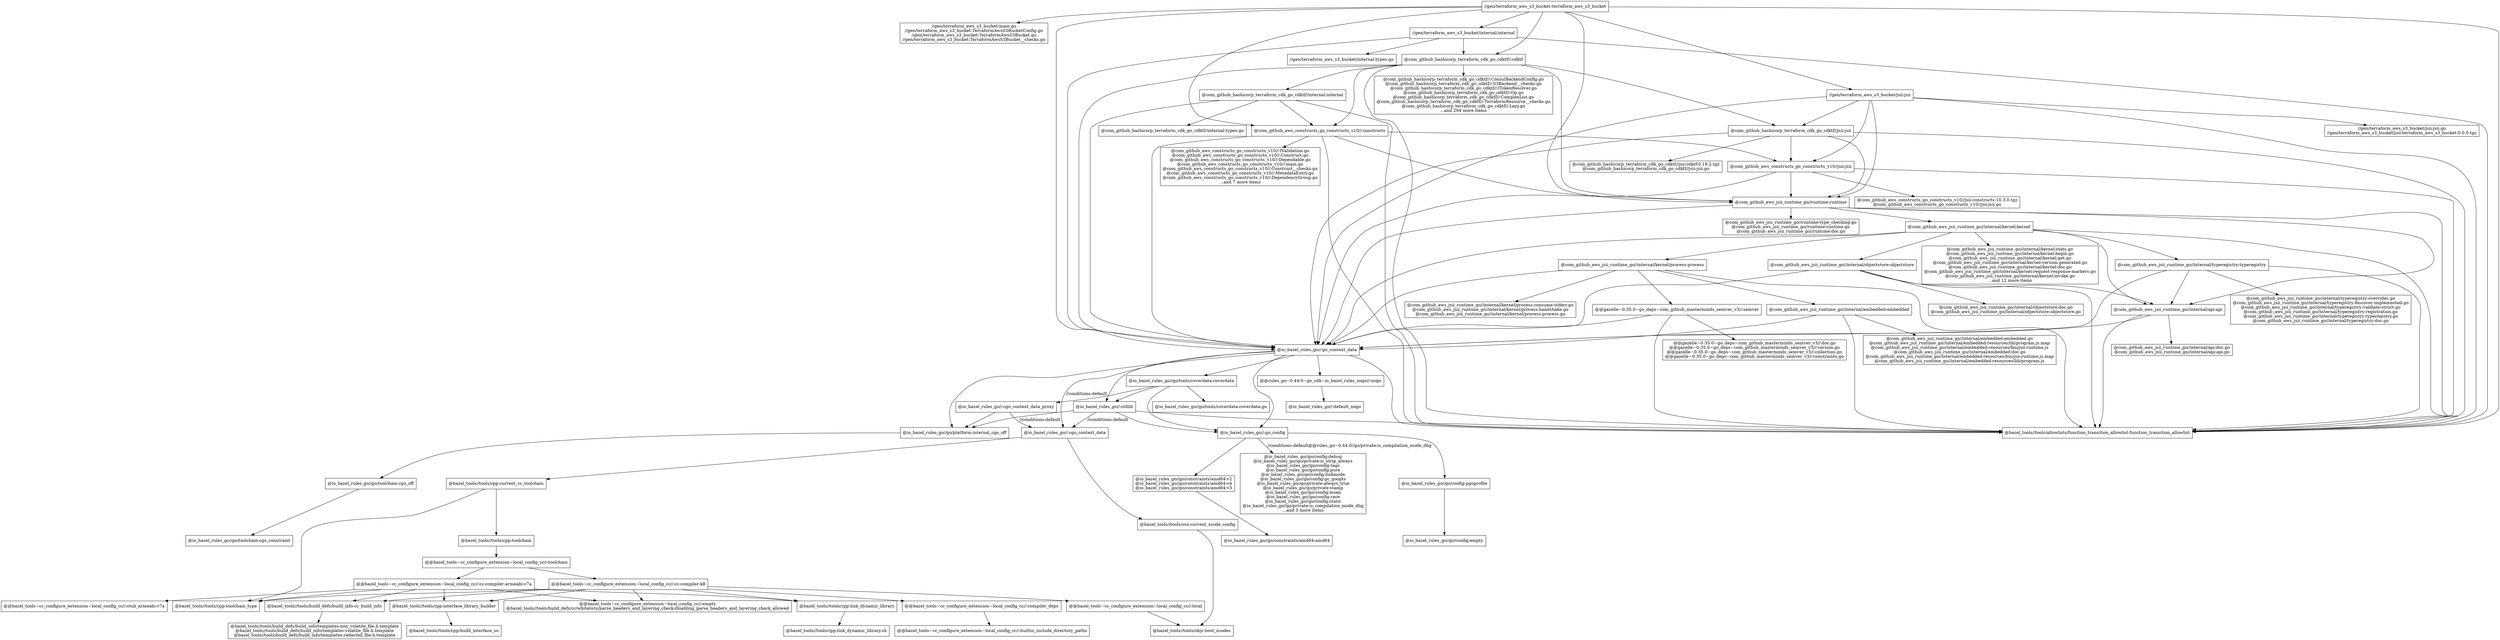 digraph mygraph {
  node [shape=box];
  "//gen/terraform_aws_s3_bucket:terraform_aws_s3_bucket"
  "//gen/terraform_aws_s3_bucket:terraform_aws_s3_bucket" -> "//gen/terraform_aws_s3_bucket:main.go\n//gen/terraform_aws_s3_bucket:TerraformAwsS3BucketConfig.go\n//gen/terraform_aws_s3_bucket:TerraformAwsS3Bucket.go\n//gen/terraform_aws_s3_bucket:TerraformAwsS3Bucket__checks.go"
  "//gen/terraform_aws_s3_bucket:terraform_aws_s3_bucket" -> "//gen/terraform_aws_s3_bucket/internal:internal"
  "//gen/terraform_aws_s3_bucket:terraform_aws_s3_bucket" -> "//gen/terraform_aws_s3_bucket/jsii:jsii"
  "//gen/terraform_aws_s3_bucket:terraform_aws_s3_bucket" -> "@com_github_aws_constructs_go_constructs_v10//:constructs"
  "//gen/terraform_aws_s3_bucket:terraform_aws_s3_bucket" -> "@com_github_aws_jsii_runtime_go//runtime:runtime"
  "//gen/terraform_aws_s3_bucket:terraform_aws_s3_bucket" -> "@com_github_hashicorp_terraform_cdk_go_cdktf//:cdktf"
  "//gen/terraform_aws_s3_bucket:terraform_aws_s3_bucket" -> "@io_bazel_rules_go//:go_context_data"
  "//gen/terraform_aws_s3_bucket:terraform_aws_s3_bucket" -> "@bazel_tools//tools/allowlists/function_transition_allowlist:function_transition_allowlist"
  "//gen/terraform_aws_s3_bucket/internal:internal"
  "//gen/terraform_aws_s3_bucket/internal:internal" -> "//gen/terraform_aws_s3_bucket/internal:types.go"
  "//gen/terraform_aws_s3_bucket/internal:internal" -> "@com_github_hashicorp_terraform_cdk_go_cdktf//:cdktf"
  "//gen/terraform_aws_s3_bucket/internal:internal" -> "@bazel_tools//tools/allowlists/function_transition_allowlist:function_transition_allowlist"
  "//gen/terraform_aws_s3_bucket/internal:internal" -> "@io_bazel_rules_go//:go_context_data"
  "//gen/terraform_aws_s3_bucket/internal:types.go"
  "//gen/terraform_aws_s3_bucket:main.go\n//gen/terraform_aws_s3_bucket:TerraformAwsS3BucketConfig.go\n//gen/terraform_aws_s3_bucket:TerraformAwsS3Bucket.go\n//gen/terraform_aws_s3_bucket:TerraformAwsS3Bucket__checks.go"
  "//gen/terraform_aws_s3_bucket/jsii:jsii"
  "//gen/terraform_aws_s3_bucket/jsii:jsii" -> "//gen/terraform_aws_s3_bucket/jsii:jsii.go\n//gen/terraform_aws_s3_bucket/jsii:terraform_aws_s3_bucket-0.0.0.tgz"
  "//gen/terraform_aws_s3_bucket/jsii:jsii" -> "@bazel_tools//tools/allowlists/function_transition_allowlist:function_transition_allowlist"
  "//gen/terraform_aws_s3_bucket/jsii:jsii" -> "@io_bazel_rules_go//:go_context_data"
  "//gen/terraform_aws_s3_bucket/jsii:jsii" -> "@com_github_aws_constructs_go_constructs_v10//jsii:jsii"
  "//gen/terraform_aws_s3_bucket/jsii:jsii" -> "@com_github_aws_jsii_runtime_go//runtime:runtime"
  "//gen/terraform_aws_s3_bucket/jsii:jsii" -> "@com_github_hashicorp_terraform_cdk_go_cdktf//jsii:jsii"
  "//gen/terraform_aws_s3_bucket/jsii:jsii.go\n//gen/terraform_aws_s3_bucket/jsii:terraform_aws_s3_bucket-0.0.0.tgz"
  "@com_github_hashicorp_terraform_cdk_go_cdktf//:cdktf"
  "@com_github_hashicorp_terraform_cdk_go_cdktf//:cdktf" -> "@com_github_hashicorp_terraform_cdk_go_cdktf//:ConsulBackendConfig.go\n@com_github_hashicorp_terraform_cdk_go_cdktf//:S3Backend__checks.go\n@com_github_hashicorp_terraform_cdk_go_cdktf//:ITokenResolver.go\n@com_github_hashicorp_terraform_cdk_go_cdktf//:Op.go\n@com_github_hashicorp_terraform_cdk_go_cdktf//:ComplexList.go\n@com_github_hashicorp_terraform_cdk_go_cdktf//:TerraformResource__checks.go\n@com_github_hashicorp_terraform_cdk_go_cdktf//:Lazy.go\n...and 294 more items"
  "@com_github_hashicorp_terraform_cdk_go_cdktf//:cdktf" -> "@com_github_aws_constructs_go_constructs_v10//:constructs"
  "@com_github_hashicorp_terraform_cdk_go_cdktf//:cdktf" -> "@io_bazel_rules_go//:go_context_data"
  "@com_github_hashicorp_terraform_cdk_go_cdktf//:cdktf" -> "@bazel_tools//tools/allowlists/function_transition_allowlist:function_transition_allowlist"
  "@com_github_hashicorp_terraform_cdk_go_cdktf//:cdktf" -> "@com_github_aws_jsii_runtime_go//runtime:runtime"
  "@com_github_hashicorp_terraform_cdk_go_cdktf//:cdktf" -> "@com_github_hashicorp_terraform_cdk_go_cdktf//jsii:jsii"
  "@com_github_hashicorp_terraform_cdk_go_cdktf//:cdktf" -> "@com_github_hashicorp_terraform_cdk_go_cdktf//internal:internal"
  "@com_github_hashicorp_terraform_cdk_go_cdktf//internal:internal"
  "@com_github_hashicorp_terraform_cdk_go_cdktf//internal:internal" -> "@com_github_hashicorp_terraform_cdk_go_cdktf//internal:types.go"
  "@com_github_hashicorp_terraform_cdk_go_cdktf//internal:internal" -> "@bazel_tools//tools/allowlists/function_transition_allowlist:function_transition_allowlist"
  "@com_github_hashicorp_terraform_cdk_go_cdktf//internal:internal" -> "@io_bazel_rules_go//:go_context_data"
  "@com_github_hashicorp_terraform_cdk_go_cdktf//internal:internal" -> "@com_github_aws_constructs_go_constructs_v10//:constructs"
  "@com_github_hashicorp_terraform_cdk_go_cdktf//internal:types.go"
  "@com_github_hashicorp_terraform_cdk_go_cdktf//jsii:jsii"
  "@com_github_hashicorp_terraform_cdk_go_cdktf//jsii:jsii" -> "@com_github_hashicorp_terraform_cdk_go_cdktf//jsii:cdktf-0.19.2.tgz\n@com_github_hashicorp_terraform_cdk_go_cdktf//jsii:jsii.go"
  "@com_github_hashicorp_terraform_cdk_go_cdktf//jsii:jsii" -> "@com_github_aws_constructs_go_constructs_v10//jsii:jsii"
  "@com_github_hashicorp_terraform_cdk_go_cdktf//jsii:jsii" -> "@bazel_tools//tools/allowlists/function_transition_allowlist:function_transition_allowlist"
  "@com_github_hashicorp_terraform_cdk_go_cdktf//jsii:jsii" -> "@io_bazel_rules_go//:go_context_data"
  "@com_github_hashicorp_terraform_cdk_go_cdktf//jsii:jsii" -> "@com_github_aws_jsii_runtime_go//runtime:runtime"
  "@com_github_hashicorp_terraform_cdk_go_cdktf//jsii:cdktf-0.19.2.tgz\n@com_github_hashicorp_terraform_cdk_go_cdktf//jsii:jsii.go"
  "@com_github_aws_constructs_go_constructs_v10//:constructs"
  "@com_github_aws_constructs_go_constructs_v10//:constructs" -> "@com_github_aws_constructs_go_constructs_v10//:IValidation.go\n@com_github_aws_constructs_go_constructs_v10//:Construct.go\n@com_github_aws_constructs_go_constructs_v10//:Dependable.go\n@com_github_aws_constructs_go_constructs_v10//:main.go\n@com_github_aws_constructs_go_constructs_v10//:Construct__checks.go\n@com_github_aws_constructs_go_constructs_v10//:MetadataEntry.go\n@com_github_aws_constructs_go_constructs_v10//:DependencyGroup.go\n...and 7 more items"
  "@com_github_aws_constructs_go_constructs_v10//:constructs" -> "@io_bazel_rules_go//:go_context_data"
  "@com_github_aws_constructs_go_constructs_v10//:constructs" -> "@bazel_tools//tools/allowlists/function_transition_allowlist:function_transition_allowlist"
  "@com_github_aws_constructs_go_constructs_v10//:constructs" -> "@com_github_aws_jsii_runtime_go//runtime:runtime"
  "@com_github_aws_constructs_go_constructs_v10//:constructs" -> "@com_github_aws_constructs_go_constructs_v10//jsii:jsii"
  "@com_github_aws_constructs_go_constructs_v10//jsii:jsii"
  "@com_github_aws_constructs_go_constructs_v10//jsii:jsii" -> "@com_github_aws_constructs_go_constructs_v10//jsii:constructs-10.3.0.tgz\n@com_github_aws_constructs_go_constructs_v10//jsii:jsii.go"
  "@com_github_aws_constructs_go_constructs_v10//jsii:jsii" -> "@bazel_tools//tools/allowlists/function_transition_allowlist:function_transition_allowlist"
  "@com_github_aws_constructs_go_constructs_v10//jsii:jsii" -> "@io_bazel_rules_go//:go_context_data"
  "@com_github_aws_constructs_go_constructs_v10//jsii:jsii" -> "@com_github_aws_jsii_runtime_go//runtime:runtime"
  "@com_github_aws_constructs_go_constructs_v10//jsii:constructs-10.3.0.tgz\n@com_github_aws_constructs_go_constructs_v10//jsii:jsii.go"
  "@com_github_aws_jsii_runtime_go//runtime:runtime"
  "@com_github_aws_jsii_runtime_go//runtime:runtime" -> "@com_github_aws_jsii_runtime_go//runtime:type_checking.go\n@com_github_aws_jsii_runtime_go//runtime:runtime.go\n@com_github_aws_jsii_runtime_go//runtime:doc.go"
  "@com_github_aws_jsii_runtime_go//runtime:runtime" -> "@bazel_tools//tools/allowlists/function_transition_allowlist:function_transition_allowlist"
  "@com_github_aws_jsii_runtime_go//runtime:runtime" -> "@io_bazel_rules_go//:go_context_data"
  "@com_github_aws_jsii_runtime_go//runtime:runtime" -> "@com_github_aws_jsii_runtime_go//internal/kernel:kernel"
  "@com_github_aws_jsii_runtime_go//runtime:runtime" -> "@com_github_aws_jsii_runtime_go//internal/api:api"
  "@com_github_aws_jsii_runtime_go//internal/kernel:kernel"
  "@com_github_aws_jsii_runtime_go//internal/kernel:kernel" -> "@com_github_aws_jsii_runtime_go//internal/kernel:stats.go\n@com_github_aws_jsii_runtime_go//internal/kernel:begin.go\n@com_github_aws_jsii_runtime_go//internal/kernel:get.go\n@com_github_aws_jsii_runtime_go//internal/kernel:version.generated.go\n@com_github_aws_jsii_runtime_go//internal/kernel:doc.go\n@com_github_aws_jsii_runtime_go//internal/kernel:request-response-markers.go\n@com_github_aws_jsii_runtime_go//internal/kernel:invoke.go\n...and 12 more items"
  "@com_github_aws_jsii_runtime_go//internal/kernel:kernel" -> "@bazel_tools//tools/allowlists/function_transition_allowlist:function_transition_allowlist"
  "@com_github_aws_jsii_runtime_go//internal/kernel:kernel" -> "@io_bazel_rules_go//:go_context_data"
  "@com_github_aws_jsii_runtime_go//internal/kernel:kernel" -> "@com_github_aws_jsii_runtime_go//internal/typeregistry:typeregistry"
  "@com_github_aws_jsii_runtime_go//internal/kernel:kernel" -> "@com_github_aws_jsii_runtime_go//internal/objectstore:objectstore"
  "@com_github_aws_jsii_runtime_go//internal/kernel:kernel" -> "@com_github_aws_jsii_runtime_go//internal/kernel/process:process"
  "@com_github_aws_jsii_runtime_go//internal/kernel:kernel" -> "@com_github_aws_jsii_runtime_go//internal/api:api"
  "@com_github_aws_jsii_runtime_go//internal/kernel/process:process"
  "@com_github_aws_jsii_runtime_go//internal/kernel/process:process" -> "@com_github_aws_jsii_runtime_go//internal/kernel/process:consume-stderr.go\n@com_github_aws_jsii_runtime_go//internal/kernel/process:handshake.go\n@com_github_aws_jsii_runtime_go//internal/kernel/process:process.go"
  "@com_github_aws_jsii_runtime_go//internal/kernel/process:process" -> "@bazel_tools//tools/allowlists/function_transition_allowlist:function_transition_allowlist"
  "@com_github_aws_jsii_runtime_go//internal/kernel/process:process" -> "@io_bazel_rules_go//:go_context_data"
  "@com_github_aws_jsii_runtime_go//internal/kernel/process:process" -> "@@gazelle~0.35.0~go_deps~com_github_masterminds_semver_v3//:semver"
  "@com_github_aws_jsii_runtime_go//internal/kernel/process:process" -> "@com_github_aws_jsii_runtime_go//internal/embedded:embedded"
  "@com_github_aws_jsii_runtime_go//internal/embedded:embedded"
  "@com_github_aws_jsii_runtime_go//internal/embedded:embedded" -> "@com_github_aws_jsii_runtime_go//internal/embedded:embedded.go\n@com_github_aws_jsii_runtime_go//internal/embedded:resources/lib/program.js.map\n@com_github_aws_jsii_runtime_go//internal/embedded:resources/bin/jsii-runtime.js\n@com_github_aws_jsii_runtime_go//internal/embedded:doc.go\n@com_github_aws_jsii_runtime_go//internal/embedded:resources/bin/jsii-runtime.js.map\n@com_github_aws_jsii_runtime_go//internal/embedded:resources/lib/program.js"
  "@com_github_aws_jsii_runtime_go//internal/embedded:embedded" -> "@bazel_tools//tools/allowlists/function_transition_allowlist:function_transition_allowlist"
  "@com_github_aws_jsii_runtime_go//internal/embedded:embedded" -> "@io_bazel_rules_go//:go_context_data"
  "@com_github_aws_jsii_runtime_go//internal/embedded:embedded.go\n@com_github_aws_jsii_runtime_go//internal/embedded:resources/lib/program.js.map\n@com_github_aws_jsii_runtime_go//internal/embedded:resources/bin/jsii-runtime.js\n@com_github_aws_jsii_runtime_go//internal/embedded:doc.go\n@com_github_aws_jsii_runtime_go//internal/embedded:resources/bin/jsii-runtime.js.map\n@com_github_aws_jsii_runtime_go//internal/embedded:resources/lib/program.js"
  "@@gazelle~0.35.0~go_deps~com_github_masterminds_semver_v3//:semver"
  "@@gazelle~0.35.0~go_deps~com_github_masterminds_semver_v3//:semver" -> "@@gazelle~0.35.0~go_deps~com_github_masterminds_semver_v3//:doc.go\n@@gazelle~0.35.0~go_deps~com_github_masterminds_semver_v3//:version.go\n@@gazelle~0.35.0~go_deps~com_github_masterminds_semver_v3//:collection.go\n@@gazelle~0.35.0~go_deps~com_github_masterminds_semver_v3//:constraints.go"
  "@@gazelle~0.35.0~go_deps~com_github_masterminds_semver_v3//:semver" -> "@io_bazel_rules_go//:go_context_data"
  "@@gazelle~0.35.0~go_deps~com_github_masterminds_semver_v3//:semver" -> "@bazel_tools//tools/allowlists/function_transition_allowlist:function_transition_allowlist"
  "@@gazelle~0.35.0~go_deps~com_github_masterminds_semver_v3//:doc.go\n@@gazelle~0.35.0~go_deps~com_github_masterminds_semver_v3//:version.go\n@@gazelle~0.35.0~go_deps~com_github_masterminds_semver_v3//:collection.go\n@@gazelle~0.35.0~go_deps~com_github_masterminds_semver_v3//:constraints.go"
  "@com_github_aws_jsii_runtime_go//internal/kernel/process:consume-stderr.go\n@com_github_aws_jsii_runtime_go//internal/kernel/process:handshake.go\n@com_github_aws_jsii_runtime_go//internal/kernel/process:process.go"
  "@com_github_aws_jsii_runtime_go//internal/objectstore:objectstore"
  "@com_github_aws_jsii_runtime_go//internal/objectstore:objectstore" -> "@com_github_aws_jsii_runtime_go//internal/objectstore:doc.go\n@com_github_aws_jsii_runtime_go//internal/objectstore:objectstore.go"
  "@com_github_aws_jsii_runtime_go//internal/objectstore:objectstore" -> "@bazel_tools//tools/allowlists/function_transition_allowlist:function_transition_allowlist"
  "@com_github_aws_jsii_runtime_go//internal/objectstore:objectstore" -> "@io_bazel_rules_go//:go_context_data"
  "@com_github_aws_jsii_runtime_go//internal/objectstore:objectstore" -> "@com_github_aws_jsii_runtime_go//internal/api:api"
  "@com_github_aws_jsii_runtime_go//internal/objectstore:doc.go\n@com_github_aws_jsii_runtime_go//internal/objectstore:objectstore.go"
  "@com_github_aws_jsii_runtime_go//internal/typeregistry:typeregistry"
  "@com_github_aws_jsii_runtime_go//internal/typeregistry:typeregistry" -> "@com_github_aws_jsii_runtime_go//internal/typeregistry:overrides.go\n@com_github_aws_jsii_runtime_go//internal/typeregistry:discover-implemented.go\n@com_github_aws_jsii_runtime_go//internal/typeregistry:validate-struct.go\n@com_github_aws_jsii_runtime_go//internal/typeregistry:registration.go\n@com_github_aws_jsii_runtime_go//internal/typeregistry:typeregistry.go\n@com_github_aws_jsii_runtime_go//internal/typeregistry:doc.go"
  "@com_github_aws_jsii_runtime_go//internal/typeregistry:typeregistry" -> "@bazel_tools//tools/allowlists/function_transition_allowlist:function_transition_allowlist"
  "@com_github_aws_jsii_runtime_go//internal/typeregistry:typeregistry" -> "@io_bazel_rules_go//:go_context_data"
  "@com_github_aws_jsii_runtime_go//internal/typeregistry:typeregistry" -> "@com_github_aws_jsii_runtime_go//internal/api:api"
  "@com_github_aws_jsii_runtime_go//internal/api:api"
  "@com_github_aws_jsii_runtime_go//internal/api:api" -> "@com_github_aws_jsii_runtime_go//internal/api:doc.go\n@com_github_aws_jsii_runtime_go//internal/api:api.go"
  "@com_github_aws_jsii_runtime_go//internal/api:api" -> "@bazel_tools//tools/allowlists/function_transition_allowlist:function_transition_allowlist"
  "@com_github_aws_jsii_runtime_go//internal/api:api" -> "@io_bazel_rules_go//:go_context_data"
  "@com_github_aws_jsii_runtime_go//internal/api:doc.go\n@com_github_aws_jsii_runtime_go//internal/api:api.go"
  "@com_github_aws_jsii_runtime_go//internal/typeregistry:overrides.go\n@com_github_aws_jsii_runtime_go//internal/typeregistry:discover-implemented.go\n@com_github_aws_jsii_runtime_go//internal/typeregistry:validate-struct.go\n@com_github_aws_jsii_runtime_go//internal/typeregistry:registration.go\n@com_github_aws_jsii_runtime_go//internal/typeregistry:typeregistry.go\n@com_github_aws_jsii_runtime_go//internal/typeregistry:doc.go"
  "@com_github_aws_jsii_runtime_go//internal/kernel:stats.go\n@com_github_aws_jsii_runtime_go//internal/kernel:begin.go\n@com_github_aws_jsii_runtime_go//internal/kernel:get.go\n@com_github_aws_jsii_runtime_go//internal/kernel:version.generated.go\n@com_github_aws_jsii_runtime_go//internal/kernel:doc.go\n@com_github_aws_jsii_runtime_go//internal/kernel:request-response-markers.go\n@com_github_aws_jsii_runtime_go//internal/kernel:invoke.go\n...and 12 more items"
  "@com_github_aws_jsii_runtime_go//runtime:type_checking.go\n@com_github_aws_jsii_runtime_go//runtime:runtime.go\n@com_github_aws_jsii_runtime_go//runtime:doc.go"
  "@io_bazel_rules_go//:go_context_data"
  "@io_bazel_rules_go//:go_context_data" -> "@io_bazel_rules_go//:cgo_context_data"
  [label="//conditions:default"];
  "@io_bazel_rules_go//:go_context_data" -> "@io_bazel_rules_go//:go_config"
  "@io_bazel_rules_go//:go_context_data" -> "@@rules_go~0.44.0~go_sdk~io_bazel_rules_nogo//:nogo"
  "@io_bazel_rules_go//:go_context_data" -> "@io_bazel_rules_go//:stdlib"
  "@io_bazel_rules_go//:go_context_data" -> "@bazel_tools//tools/allowlists/function_transition_allowlist:function_transition_allowlist"
  "@io_bazel_rules_go//:go_context_data" -> "@io_bazel_rules_go//go/tools/coverdata:coverdata"
  "@io_bazel_rules_go//:go_context_data" -> "@io_bazel_rules_go//go/platform:internal_cgo_off"
  "@io_bazel_rules_go//go/tools/coverdata:coverdata"
  "@io_bazel_rules_go//go/tools/coverdata:coverdata" -> "@io_bazel_rules_go//go/tools/coverdata:coverdata.go"
  "@io_bazel_rules_go//go/tools/coverdata:coverdata" -> "@io_bazel_rules_go//:stdlib"
  "@io_bazel_rules_go//go/tools/coverdata:coverdata" -> "@io_bazel_rules_go//:cgo_context_data_proxy"
  "@io_bazel_rules_go//go/tools/coverdata:coverdata" -> "@io_bazel_rules_go//:go_config"
  "@io_bazel_rules_go//:cgo_context_data_proxy"
  "@io_bazel_rules_go//:cgo_context_data_proxy" -> "@io_bazel_rules_go//:cgo_context_data"
  [label="//conditions:default"];
  "@io_bazel_rules_go//:cgo_context_data_proxy" -> "@io_bazel_rules_go//go/platform:internal_cgo_off"
  "@io_bazel_rules_go//go/tools/coverdata:coverdata.go"
  "@io_bazel_rules_go//:stdlib"
  "@io_bazel_rules_go//:stdlib" -> "@io_bazel_rules_go//:cgo_context_data"
  [label="//conditions:default"];
  "@io_bazel_rules_go//:stdlib" -> "@io_bazel_rules_go//:go_config"
  "@io_bazel_rules_go//:stdlib" -> "@bazel_tools//tools/allowlists/function_transition_allowlist:function_transition_allowlist"
  "@io_bazel_rules_go//:stdlib" -> "@io_bazel_rules_go//go/platform:internal_cgo_off"
  "@io_bazel_rules_go//go/platform:internal_cgo_off"
  "@io_bazel_rules_go//go/platform:internal_cgo_off" -> "@io_bazel_rules_go//go/toolchain:cgo_off"
  "@io_bazel_rules_go//go/toolchain:cgo_off"
  "@io_bazel_rules_go//go/toolchain:cgo_off" -> "@io_bazel_rules_go//go/toolchain:cgo_constraint"
  "@io_bazel_rules_go//go/toolchain:cgo_constraint"
  "@bazel_tools//tools/allowlists/function_transition_allowlist:function_transition_allowlist"
  "@io_bazel_rules_go//:go_config"
  "@io_bazel_rules_go//:go_config" -> "@io_bazel_rules_go//go/config:pgoprofile"
  "@io_bazel_rules_go//:go_config" -> "@io_bazel_rules_go//go/constraints/amd64:v2\n@io_bazel_rules_go//go/constraints/amd64:v4\n@io_bazel_rules_go//go/constraints/amd64:v3"
  "@io_bazel_rules_go//:go_config" -> "@io_bazel_rules_go//go/config:debug\n@io_bazel_rules_go//go/private:is_strip_always\n@io_bazel_rules_go//go/config:tags\n@io_bazel_rules_go//go/config:pure\n@io_bazel_rules_go//go/config:linkmode\n@io_bazel_rules_go//go/config:gc_goopts\n@io_bazel_rules_go//go/private:always_true\n@io_bazel_rules_go//go/private:stamp\n@io_bazel_rules_go//go/config:msan\n@io_bazel_rules_go//go/config:race\n@io_bazel_rules_go//go/config:static\n@io_bazel_rules_go//go/private:is_compilation_mode_dbg\n...and 3 more items"
  [label="//conditions:default@@rules_go~0.44.0//go/private:is_compilation_mode_dbg"];
  "@io_bazel_rules_go//go/config:debug\n@io_bazel_rules_go//go/private:is_strip_always\n@io_bazel_rules_go//go/config:tags\n@io_bazel_rules_go//go/config:pure\n@io_bazel_rules_go//go/config:linkmode\n@io_bazel_rules_go//go/config:gc_goopts\n@io_bazel_rules_go//go/private:always_true\n@io_bazel_rules_go//go/private:stamp\n@io_bazel_rules_go//go/config:msan\n@io_bazel_rules_go//go/config:race\n@io_bazel_rules_go//go/config:static\n@io_bazel_rules_go//go/private:is_compilation_mode_dbg\n...and 3 more items"
  "@io_bazel_rules_go//go/constraints/amd64:v2\n@io_bazel_rules_go//go/constraints/amd64:v4\n@io_bazel_rules_go//go/constraints/amd64:v3"
  "@io_bazel_rules_go//go/constraints/amd64:v2\n@io_bazel_rules_go//go/constraints/amd64:v4\n@io_bazel_rules_go//go/constraints/amd64:v3" -> "@io_bazel_rules_go//go/constraints/amd64:amd64"
  "@io_bazel_rules_go//go/constraints/amd64:amd64"
  "@io_bazel_rules_go//go/config:pgoprofile"
  "@io_bazel_rules_go//go/config:pgoprofile" -> "@io_bazel_rules_go//go/config:empty"
  "@io_bazel_rules_go//go/config:empty"
  "@io_bazel_rules_go//:cgo_context_data"
  "@io_bazel_rules_go//:cgo_context_data" -> "@bazel_tools//tools/osx:current_xcode_config"
  "@io_bazel_rules_go//:cgo_context_data" -> "@bazel_tools//tools/cpp:current_cc_toolchain"
  "@bazel_tools//tools/cpp:current_cc_toolchain"
  "@bazel_tools//tools/cpp:current_cc_toolchain" -> "@bazel_tools//tools/cpp:toolchain"
  "@bazel_tools//tools/cpp:current_cc_toolchain" -> "@bazel_tools//tools/cpp:toolchain_type"
  "@bazel_tools//tools/cpp:toolchain"
  "@bazel_tools//tools/cpp:toolchain" -> "@@bazel_tools~cc_configure_extension~local_config_cc//:toolchain"
  "@@bazel_tools~cc_configure_extension~local_config_cc//:toolchain"
  "@@bazel_tools~cc_configure_extension~local_config_cc//:toolchain" -> "@@bazel_tools~cc_configure_extension~local_config_cc//:cc-compiler-k8"
  "@@bazel_tools~cc_configure_extension~local_config_cc//:toolchain" -> "@@bazel_tools~cc_configure_extension~local_config_cc//:cc-compiler-armeabi-v7a"
  "@@bazel_tools~cc_configure_extension~local_config_cc//:cc-compiler-armeabi-v7a"
  "@@bazel_tools~cc_configure_extension~local_config_cc//:cc-compiler-armeabi-v7a" -> "@@bazel_tools~cc_configure_extension~local_config_cc//:empty\n@bazel_tools//tools/build_defs/cc/whitelists/parse_headers_and_layering_check:disabling_parse_headers_and_layering_check_allowed"
  "@@bazel_tools~cc_configure_extension~local_config_cc//:cc-compiler-armeabi-v7a" -> "@@bazel_tools~cc_configure_extension~local_config_cc//:stub_armeabi-v7a"
  "@@bazel_tools~cc_configure_extension~local_config_cc//:cc-compiler-armeabi-v7a" -> "@bazel_tools//tools/build_defs/build_info:cc_build_info"
  "@@bazel_tools~cc_configure_extension~local_config_cc//:cc-compiler-armeabi-v7a" -> "@bazel_tools//tools/cpp:interface_library_builder"
  "@@bazel_tools~cc_configure_extension~local_config_cc//:cc-compiler-armeabi-v7a" -> "@bazel_tools//tools/cpp:link_dynamic_library"
  "@@bazel_tools~cc_configure_extension~local_config_cc//:cc-compiler-armeabi-v7a" -> "@bazel_tools//tools/cpp:toolchain_type"
  "@@bazel_tools~cc_configure_extension~local_config_cc//:stub_armeabi-v7a"
  "@@bazel_tools~cc_configure_extension~local_config_cc//:cc-compiler-k8"
  "@@bazel_tools~cc_configure_extension~local_config_cc//:cc-compiler-k8" -> "@@bazel_tools~cc_configure_extension~local_config_cc//:compiler_deps"
  "@@bazel_tools~cc_configure_extension~local_config_cc//:cc-compiler-k8" -> "@@bazel_tools~cc_configure_extension~local_config_cc//:empty\n@bazel_tools//tools/build_defs/cc/whitelists/parse_headers_and_layering_check:disabling_parse_headers_and_layering_check_allowed"
  "@@bazel_tools~cc_configure_extension~local_config_cc//:cc-compiler-k8" -> "@@bazel_tools~cc_configure_extension~local_config_cc//:local"
  "@@bazel_tools~cc_configure_extension~local_config_cc//:cc-compiler-k8" -> "@bazel_tools//tools/cpp:interface_library_builder"
  "@@bazel_tools~cc_configure_extension~local_config_cc//:cc-compiler-k8" -> "@bazel_tools//tools/cpp:link_dynamic_library"
  "@@bazel_tools~cc_configure_extension~local_config_cc//:cc-compiler-k8" -> "@bazel_tools//tools/cpp:toolchain_type"
  "@@bazel_tools~cc_configure_extension~local_config_cc//:cc-compiler-k8" -> "@bazel_tools//tools/build_defs/build_info:cc_build_info"
  "@bazel_tools//tools/build_defs/build_info:cc_build_info"
  "@bazel_tools//tools/build_defs/build_info:cc_build_info" -> "@bazel_tools//tools/build_defs/build_info/templates:non_volatile_file.h.template\n@bazel_tools//tools/build_defs/build_info/templates:volatile_file.h.template\n@bazel_tools//tools/build_defs/build_info/templates:redacted_file.h.template"
  "@bazel_tools//tools/build_defs/build_info/templates:non_volatile_file.h.template\n@bazel_tools//tools/build_defs/build_info/templates:volatile_file.h.template\n@bazel_tools//tools/build_defs/build_info/templates:redacted_file.h.template"
  "@bazel_tools//tools/cpp:toolchain_type"
  "@bazel_tools//tools/cpp:link_dynamic_library"
  "@bazel_tools//tools/cpp:link_dynamic_library" -> "@bazel_tools//tools/cpp:link_dynamic_library.sh"
  "@bazel_tools//tools/cpp:link_dynamic_library.sh"
  "@bazel_tools//tools/cpp:interface_library_builder"
  "@bazel_tools//tools/cpp:interface_library_builder" -> "@bazel_tools//tools/cpp:build_interface_so"
  "@@bazel_tools~cc_configure_extension~local_config_cc//:local"
  "@@bazel_tools~cc_configure_extension~local_config_cc//:local" -> "@bazel_tools//tools/objc:host_xcodes"
  "@@bazel_tools~cc_configure_extension~local_config_cc//:empty\n@bazel_tools//tools/build_defs/cc/whitelists/parse_headers_and_layering_check:disabling_parse_headers_and_layering_check_allowed"
  "@@bazel_tools~cc_configure_extension~local_config_cc//:compiler_deps"
  "@@bazel_tools~cc_configure_extension~local_config_cc//:compiler_deps" -> "@@bazel_tools~cc_configure_extension~local_config_cc//:builtin_include_directory_paths"
  "@@bazel_tools~cc_configure_extension~local_config_cc//:builtin_include_directory_paths"
  "@bazel_tools//tools/osx:current_xcode_config"
  "@bazel_tools//tools/osx:current_xcode_config" -> "@bazel_tools//tools/objc:host_xcodes"
  "@bazel_tools//tools/objc:host_xcodes"
  "@com_github_aws_constructs_go_constructs_v10//:IValidation.go\n@com_github_aws_constructs_go_constructs_v10//:Construct.go\n@com_github_aws_constructs_go_constructs_v10//:Dependable.go\n@com_github_aws_constructs_go_constructs_v10//:main.go\n@com_github_aws_constructs_go_constructs_v10//:Construct__checks.go\n@com_github_aws_constructs_go_constructs_v10//:MetadataEntry.go\n@com_github_aws_constructs_go_constructs_v10//:DependencyGroup.go\n...and 7 more items"
  "@com_github_hashicorp_terraform_cdk_go_cdktf//:ConsulBackendConfig.go\n@com_github_hashicorp_terraform_cdk_go_cdktf//:S3Backend__checks.go\n@com_github_hashicorp_terraform_cdk_go_cdktf//:ITokenResolver.go\n@com_github_hashicorp_terraform_cdk_go_cdktf//:Op.go\n@com_github_hashicorp_terraform_cdk_go_cdktf//:ComplexList.go\n@com_github_hashicorp_terraform_cdk_go_cdktf//:TerraformResource__checks.go\n@com_github_hashicorp_terraform_cdk_go_cdktf//:Lazy.go\n...and 294 more items"
  "@bazel_tools//tools/cpp:build_interface_so"
  "@@rules_go~0.44.0~go_sdk~io_bazel_rules_nogo//:nogo"
  "@@rules_go~0.44.0~go_sdk~io_bazel_rules_nogo//:nogo" -> "@io_bazel_rules_go//:default_nogo"
  "@io_bazel_rules_go//:default_nogo"
}
